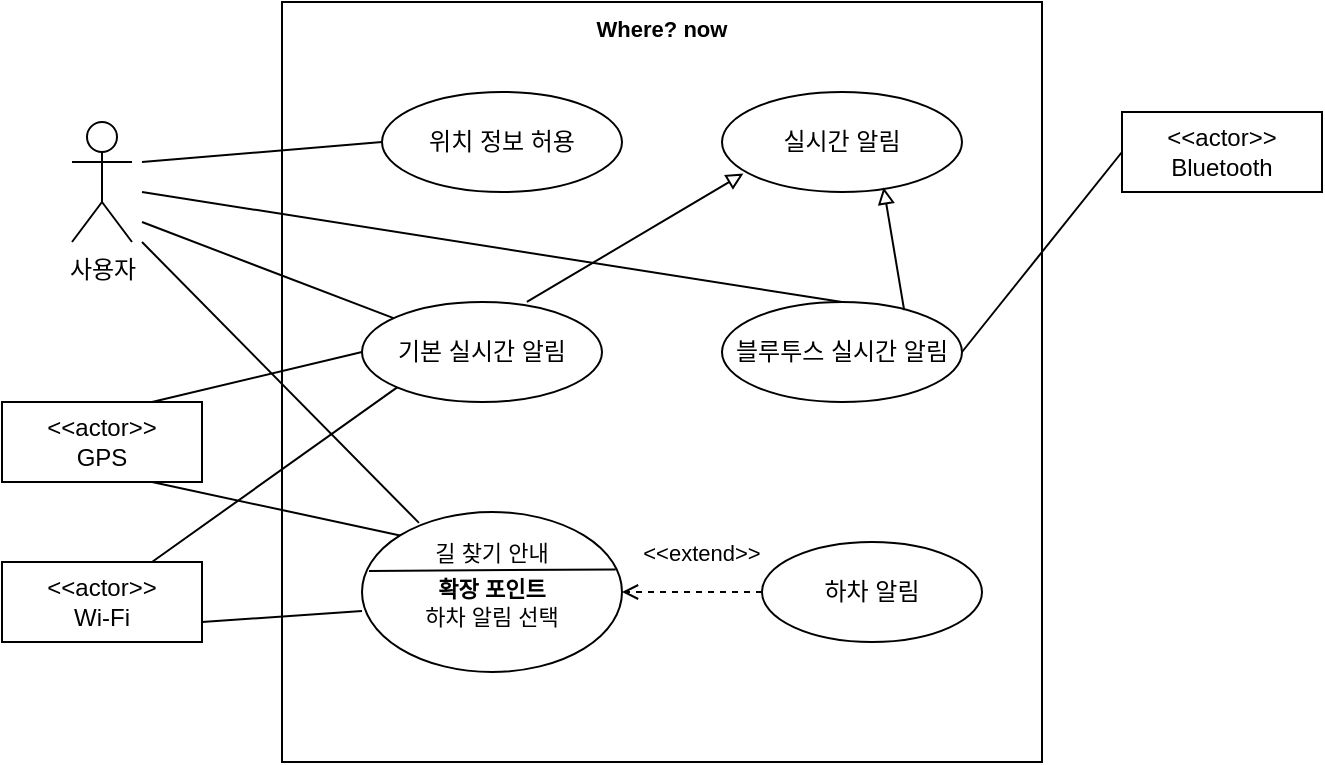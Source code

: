 <mxfile version="20.5.3" type="github">
  <diagram id="mxi-QQqQCjpOZMrSMPo4" name="페이지-1">
    <mxGraphModel dx="981" dy="518" grid="1" gridSize="10" guides="1" tooltips="1" connect="1" arrows="1" fold="1" page="1" pageScale="1" pageWidth="827" pageHeight="1169" math="0" shadow="0">
      <root>
        <mxCell id="0" />
        <mxCell id="1" parent="0" />
        <mxCell id="su87Lg4oOUZ0kRwfVffA-1" value="" style="whiteSpace=wrap;html=1;aspect=fixed;" vertex="1" parent="1">
          <mxGeometry x="170" y="110" width="380" height="380" as="geometry" />
        </mxCell>
        <mxCell id="su87Lg4oOUZ0kRwfVffA-2" value="사용자" style="shape=umlActor;verticalLabelPosition=bottom;verticalAlign=top;html=1;outlineConnect=0;" vertex="1" parent="1">
          <mxGeometry x="65" y="170" width="30" height="60" as="geometry" />
        </mxCell>
        <mxCell id="su87Lg4oOUZ0kRwfVffA-6" value="&amp;lt;&amp;lt;actor&amp;gt;&amp;gt;&lt;br&gt;Bluetooth" style="rounded=0;whiteSpace=wrap;html=1;" vertex="1" parent="1">
          <mxGeometry x="590" y="165" width="100" height="40" as="geometry" />
        </mxCell>
        <mxCell id="su87Lg4oOUZ0kRwfVffA-8" value="&amp;lt;&amp;lt;actor&amp;gt;&amp;gt;&lt;br&gt;Wi-Fi" style="rounded=0;whiteSpace=wrap;html=1;" vertex="1" parent="1">
          <mxGeometry x="30" y="390" width="100" height="40" as="geometry" />
        </mxCell>
        <mxCell id="su87Lg4oOUZ0kRwfVffA-9" value="&amp;lt;&amp;lt;actor&amp;gt;&amp;gt;&lt;br&gt;GPS" style="rounded=0;whiteSpace=wrap;html=1;" vertex="1" parent="1">
          <mxGeometry x="30" y="310" width="100" height="40" as="geometry" />
        </mxCell>
        <mxCell id="su87Lg4oOUZ0kRwfVffA-11" value="위치 정보 허용" style="ellipse;whiteSpace=wrap;html=1;" vertex="1" parent="1">
          <mxGeometry x="220" y="155" width="120" height="50" as="geometry" />
        </mxCell>
        <mxCell id="su87Lg4oOUZ0kRwfVffA-12" value="기본 실시간 알림" style="ellipse;whiteSpace=wrap;html=1;" vertex="1" parent="1">
          <mxGeometry x="210" y="260" width="120" height="50" as="geometry" />
        </mxCell>
        <mxCell id="su87Lg4oOUZ0kRwfVffA-13" value="블루투스 실시간 알림" style="ellipse;whiteSpace=wrap;html=1;" vertex="1" parent="1">
          <mxGeometry x="390" y="260" width="120" height="50" as="geometry" />
        </mxCell>
        <mxCell id="su87Lg4oOUZ0kRwfVffA-14" value="" style="ellipse;whiteSpace=wrap;html=1;" vertex="1" parent="1">
          <mxGeometry x="210" y="365" width="130" height="80" as="geometry" />
        </mxCell>
        <mxCell id="su87Lg4oOUZ0kRwfVffA-19" value="" style="endArrow=none;html=1;rounded=0;entryX=0;entryY=0.5;entryDx=0;entryDy=0;" edge="1" parent="1" target="su87Lg4oOUZ0kRwfVffA-11">
          <mxGeometry width="50" height="50" relative="1" as="geometry">
            <mxPoint x="100" y="190" as="sourcePoint" />
            <mxPoint x="150" y="140" as="targetPoint" />
          </mxGeometry>
        </mxCell>
        <mxCell id="su87Lg4oOUZ0kRwfVffA-22" value="" style="endArrow=none;html=1;rounded=0;entryX=0.219;entryY=0.068;entryDx=0;entryDy=0;entryPerimeter=0;" edge="1" parent="1" target="su87Lg4oOUZ0kRwfVffA-14">
          <mxGeometry width="50" height="50" relative="1" as="geometry">
            <mxPoint x="100" y="230" as="sourcePoint" />
            <mxPoint x="230" y="380" as="targetPoint" />
          </mxGeometry>
        </mxCell>
        <mxCell id="su87Lg4oOUZ0kRwfVffA-25" value="실시간 알림" style="ellipse;whiteSpace=wrap;html=1;" vertex="1" parent="1">
          <mxGeometry x="390" y="155" width="120" height="50" as="geometry" />
        </mxCell>
        <mxCell id="su87Lg4oOUZ0kRwfVffA-32" value="" style="endArrow=block;html=1;rounded=0;exitX=0.687;exitY=-0.001;exitDx=0;exitDy=0;endFill=0;entryX=0.089;entryY=0.816;entryDx=0;entryDy=0;entryPerimeter=0;exitPerimeter=0;" edge="1" parent="1" source="su87Lg4oOUZ0kRwfVffA-12" target="su87Lg4oOUZ0kRwfVffA-25">
          <mxGeometry width="50" height="50" relative="1" as="geometry">
            <mxPoint x="340" y="280" as="sourcePoint" />
            <mxPoint x="320" y="290" as="targetPoint" />
            <Array as="points" />
          </mxGeometry>
        </mxCell>
        <mxCell id="su87Lg4oOUZ0kRwfVffA-33" value="" style="endArrow=block;html=1;rounded=0;entryX=0.673;entryY=0.954;entryDx=0;entryDy=0;exitX=0.759;exitY=0.081;exitDx=0;exitDy=0;endFill=0;exitPerimeter=0;entryPerimeter=0;" edge="1" parent="1" source="su87Lg4oOUZ0kRwfVffA-13" target="su87Lg4oOUZ0kRwfVffA-25">
          <mxGeometry width="50" height="50" relative="1" as="geometry">
            <mxPoint x="330" y="400" as="sourcePoint" />
            <mxPoint x="380" y="350" as="targetPoint" />
          </mxGeometry>
        </mxCell>
        <mxCell id="su87Lg4oOUZ0kRwfVffA-36" value="" style="endArrow=none;html=1;rounded=0;exitX=0;exitY=0.5;exitDx=0;exitDy=0;entryX=0.75;entryY=0;entryDx=0;entryDy=0;" edge="1" parent="1" source="su87Lg4oOUZ0kRwfVffA-12" target="su87Lg4oOUZ0kRwfVffA-9">
          <mxGeometry width="50" height="50" relative="1" as="geometry">
            <mxPoint x="540" y="280" as="sourcePoint" />
            <mxPoint x="590" y="230" as="targetPoint" />
          </mxGeometry>
        </mxCell>
        <mxCell id="su87Lg4oOUZ0kRwfVffA-37" value="" style="endArrow=none;html=1;rounded=0;entryX=0.75;entryY=0;entryDx=0;entryDy=0;exitX=0;exitY=1;exitDx=0;exitDy=0;" edge="1" parent="1" source="su87Lg4oOUZ0kRwfVffA-12" target="su87Lg4oOUZ0kRwfVffA-8">
          <mxGeometry width="50" height="50" relative="1" as="geometry">
            <mxPoint x="510" y="340" as="sourcePoint" />
            <mxPoint x="560" y="290" as="targetPoint" />
          </mxGeometry>
        </mxCell>
        <mxCell id="su87Lg4oOUZ0kRwfVffA-38" value="" style="endArrow=none;html=1;rounded=0;entryX=0;entryY=0.5;entryDx=0;entryDy=0;exitX=1;exitY=0.5;exitDx=0;exitDy=0;" edge="1" parent="1" source="su87Lg4oOUZ0kRwfVffA-13" target="su87Lg4oOUZ0kRwfVffA-6">
          <mxGeometry width="50" height="50" relative="1" as="geometry">
            <mxPoint x="480" y="470" as="sourcePoint" />
            <mxPoint x="530" y="420" as="targetPoint" />
          </mxGeometry>
        </mxCell>
        <mxCell id="su87Lg4oOUZ0kRwfVffA-39" value="" style="endArrow=none;html=1;rounded=0;entryX=0.75;entryY=1;entryDx=0;entryDy=0;exitX=0;exitY=0;exitDx=0;exitDy=0;" edge="1" parent="1" source="su87Lg4oOUZ0kRwfVffA-14" target="su87Lg4oOUZ0kRwfVffA-9">
          <mxGeometry width="50" height="50" relative="1" as="geometry">
            <mxPoint x="310" y="390" as="sourcePoint" />
            <mxPoint x="530" y="375" as="targetPoint" />
          </mxGeometry>
        </mxCell>
        <mxCell id="su87Lg4oOUZ0kRwfVffA-40" value="" style="endArrow=none;html=1;rounded=0;entryX=1;entryY=0.75;entryDx=0;entryDy=0;exitX=0;exitY=0.619;exitDx=0;exitDy=0;exitPerimeter=0;" edge="1" parent="1" source="su87Lg4oOUZ0kRwfVffA-14" target="su87Lg4oOUZ0kRwfVffA-8">
          <mxGeometry width="50" height="50" relative="1" as="geometry">
            <mxPoint x="510" y="410" as="sourcePoint" />
            <mxPoint x="475" y="360" as="targetPoint" />
          </mxGeometry>
        </mxCell>
        <mxCell id="su87Lg4oOUZ0kRwfVffA-45" value="" style="endArrow=none;html=1;rounded=0;entryX=0.5;entryY=0;entryDx=0;entryDy=0;" edge="1" parent="1" target="su87Lg4oOUZ0kRwfVffA-13">
          <mxGeometry width="50" height="50" relative="1" as="geometry">
            <mxPoint x="100" y="205" as="sourcePoint" />
            <mxPoint x="150" y="155" as="targetPoint" />
          </mxGeometry>
        </mxCell>
        <mxCell id="su87Lg4oOUZ0kRwfVffA-46" value="" style="endArrow=none;html=1;rounded=0;" edge="1" parent="1" target="su87Lg4oOUZ0kRwfVffA-12">
          <mxGeometry width="50" height="50" relative="1" as="geometry">
            <mxPoint x="100" y="220" as="sourcePoint" />
            <mxPoint x="150" y="170" as="targetPoint" />
            <Array as="points" />
          </mxGeometry>
        </mxCell>
        <mxCell id="su87Lg4oOUZ0kRwfVffA-48" value="하차 알림" style="ellipse;whiteSpace=wrap;html=1;" vertex="1" parent="1">
          <mxGeometry x="410" y="380" width="110" height="50" as="geometry" />
        </mxCell>
        <mxCell id="su87Lg4oOUZ0kRwfVffA-49" value="" style="endArrow=open;html=1;rounded=0;exitX=0;exitY=0.5;exitDx=0;exitDy=0;entryX=1;entryY=0.5;entryDx=0;entryDy=0;dashed=1;endFill=0;" edge="1" parent="1" source="su87Lg4oOUZ0kRwfVffA-48" target="su87Lg4oOUZ0kRwfVffA-14">
          <mxGeometry width="50" height="50" relative="1" as="geometry">
            <mxPoint x="364" y="380" as="sourcePoint" />
            <mxPoint x="414" y="330" as="targetPoint" />
          </mxGeometry>
        </mxCell>
        <mxCell id="su87Lg4oOUZ0kRwfVffA-50" value="&lt;&lt;extend&gt;&gt;" style="text;align=center;fontStyle=0;verticalAlign=middle;spacingLeft=3;spacingRight=3;strokeColor=none;rotatable=0;points=[[0,0.5],[1,0.5]];portConstraint=eastwest;fontSize=11;" vertex="1" parent="1">
          <mxGeometry x="350" y="380" width="60" height="10" as="geometry" />
        </mxCell>
        <mxCell id="su87Lg4oOUZ0kRwfVffA-51" value="Where? now" style="text;align=center;fontStyle=1;verticalAlign=middle;spacingLeft=3;spacingRight=3;strokeColor=none;rotatable=0;points=[[0,0.5],[1,0.5]];portConstraint=eastwest;fontSize=11;" vertex="1" parent="1">
          <mxGeometry x="320" y="110" width="80" height="26" as="geometry" />
        </mxCell>
        <mxCell id="su87Lg4oOUZ0kRwfVffA-52" value="" style="endArrow=none;html=1;rounded=0;fontSize=11;exitX=0.027;exitY=0.368;exitDx=0;exitDy=0;exitPerimeter=0;entryX=0.976;entryY=0.359;entryDx=0;entryDy=0;entryPerimeter=0;" edge="1" parent="1" source="su87Lg4oOUZ0kRwfVffA-14" target="su87Lg4oOUZ0kRwfVffA-14">
          <mxGeometry width="50" height="50" relative="1" as="geometry">
            <mxPoint x="360" y="330" as="sourcePoint" />
            <mxPoint x="340" y="394" as="targetPoint" />
          </mxGeometry>
        </mxCell>
        <mxCell id="su87Lg4oOUZ0kRwfVffA-53" value="길 찾기 안내" style="text;align=center;fontStyle=0;verticalAlign=middle;spacingLeft=3;spacingRight=3;strokeColor=none;rotatable=0;points=[[0,0.5],[1,0.5]];portConstraint=eastwest;fontSize=11;" vertex="1" parent="1">
          <mxGeometry x="235" y="372" width="80" height="26" as="geometry" />
        </mxCell>
        <mxCell id="su87Lg4oOUZ0kRwfVffA-54" value="확장 포인트" style="text;align=center;fontStyle=1;verticalAlign=middle;spacingLeft=3;spacingRight=3;strokeColor=none;rotatable=0;points=[[0,0.5],[1,0.5]];portConstraint=eastwest;fontSize=11;" vertex="1" parent="1">
          <mxGeometry x="235" y="390" width="80" height="26" as="geometry" />
        </mxCell>
        <mxCell id="su87Lg4oOUZ0kRwfVffA-56" value="하차 알림 선택" style="text;align=center;fontStyle=0;verticalAlign=middle;spacingLeft=3;spacingRight=3;strokeColor=none;rotatable=0;points=[[0,0.5],[1,0.5]];portConstraint=eastwest;fontSize=11;" vertex="1" parent="1">
          <mxGeometry x="235" y="404" width="80" height="26" as="geometry" />
        </mxCell>
      </root>
    </mxGraphModel>
  </diagram>
</mxfile>
